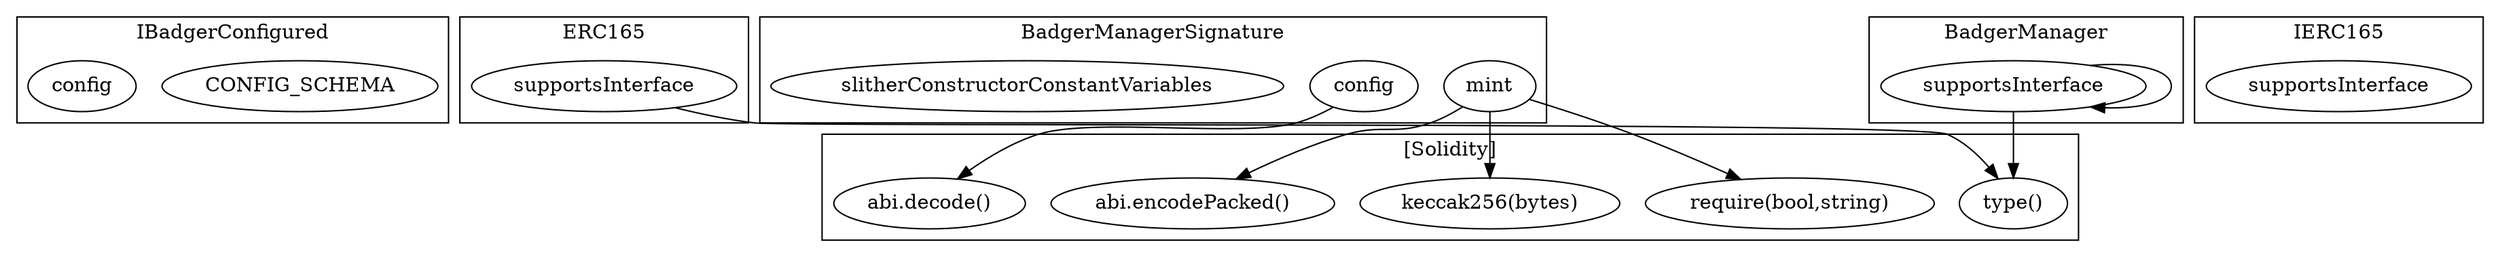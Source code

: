 strict digraph {
subgraph cluster_6468_IBadgerConfigured {
label = "IBadgerConfigured"
"6468_CONFIG_SCHEMA" [label="CONFIG_SCHEMA"]
"6468_config" [label="config"]
}subgraph cluster_3081_ERC165 {
label = "ERC165"
"3081_supportsInterface" [label="supportsInterface"]
}subgraph cluster_7091_BadgerManagerSignature {
label = "BadgerManagerSignature"
"7091_mint" [label="mint"]
"7091_config" [label="config"]
"7091_slitherConstructorConstantVariables" [label="slitherConstructorConstantVariables"]
}subgraph cluster_3093_IERC165 {
label = "IERC165"
"3093_supportsInterface" [label="supportsInterface"]
}subgraph cluster_6840_BadgerManager {
label = "BadgerManager"
"6840_supportsInterface" [label="supportsInterface"]
"6840_supportsInterface" -> "6840_supportsInterface"
}subgraph cluster_solidity {
label = "[Solidity]"
"abi.decode()" 
"keccak256(bytes)" 
"abi.encodePacked()" 
"require(bool,string)" 
"type()" 
"7091_config" -> "abi.decode()"
"3081_supportsInterface" -> "type()"
"7091_mint" -> "abi.encodePacked()"
"7091_mint" -> "keccak256(bytes)"
"7091_mint" -> "require(bool,string)"
"6840_supportsInterface" -> "type()"
}
}